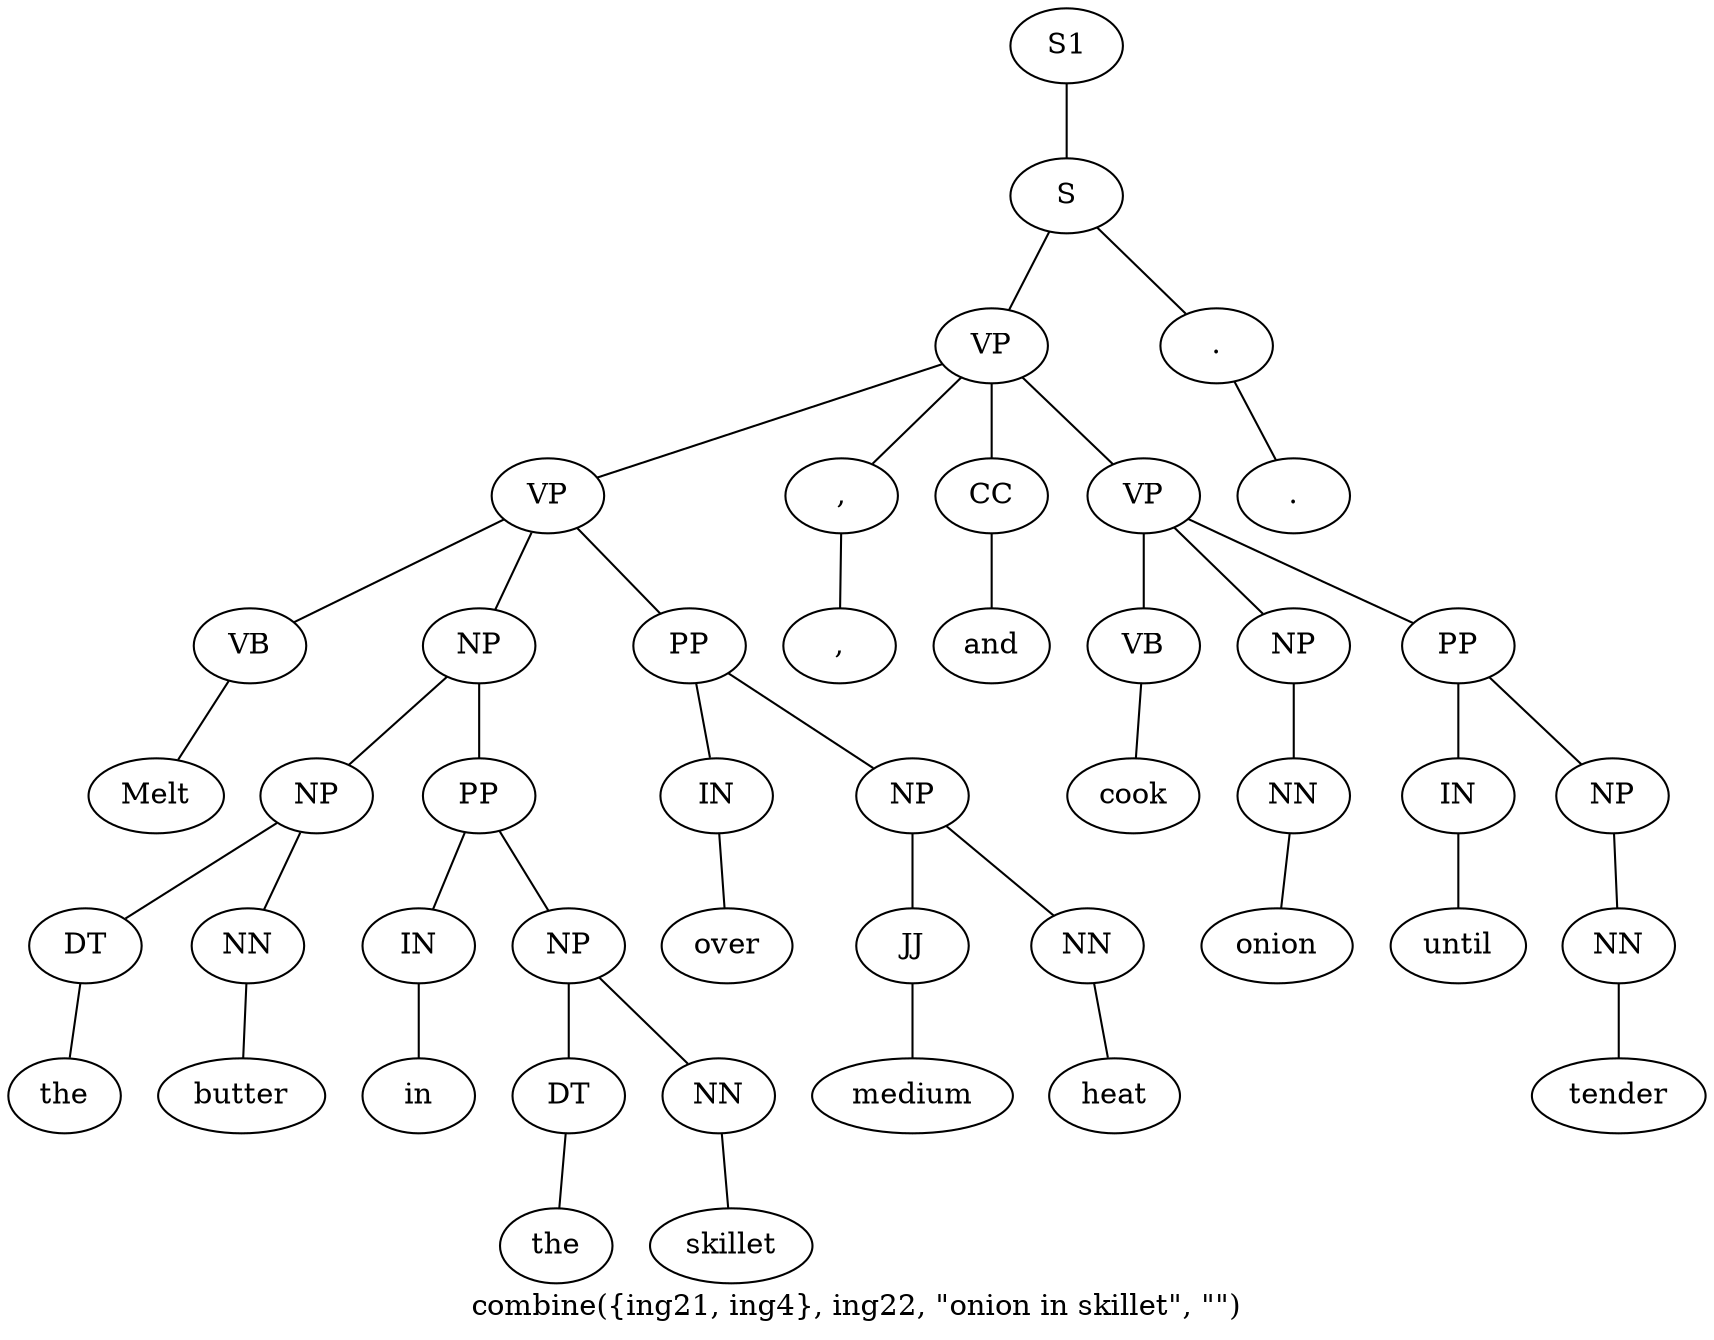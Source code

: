 graph SyntaxGraph {
	label = "combine({ing21, ing4}, ing22, \"onion in skillet\", \"\")";
	Node0 [label="S1"];
	Node1 [label="S"];
	Node2 [label="VP"];
	Node3 [label="VP"];
	Node4 [label="VB"];
	Node5 [label="Melt"];
	Node6 [label="NP"];
	Node7 [label="NP"];
	Node8 [label="DT"];
	Node9 [label="the"];
	Node10 [label="NN"];
	Node11 [label="butter"];
	Node12 [label="PP"];
	Node13 [label="IN"];
	Node14 [label="in"];
	Node15 [label="NP"];
	Node16 [label="DT"];
	Node17 [label="the"];
	Node18 [label="NN"];
	Node19 [label="skillet"];
	Node20 [label="PP"];
	Node21 [label="IN"];
	Node22 [label="over"];
	Node23 [label="NP"];
	Node24 [label="JJ"];
	Node25 [label="medium"];
	Node26 [label="NN"];
	Node27 [label="heat"];
	Node28 [label=","];
	Node29 [label=","];
	Node30 [label="CC"];
	Node31 [label="and"];
	Node32 [label="VP"];
	Node33 [label="VB"];
	Node34 [label="cook"];
	Node35 [label="NP"];
	Node36 [label="NN"];
	Node37 [label="onion"];
	Node38 [label="PP"];
	Node39 [label="IN"];
	Node40 [label="until"];
	Node41 [label="NP"];
	Node42 [label="NN"];
	Node43 [label="tender"];
	Node44 [label="."];
	Node45 [label="."];

	Node0 -- Node1;
	Node1 -- Node2;
	Node1 -- Node44;
	Node2 -- Node3;
	Node2 -- Node28;
	Node2 -- Node30;
	Node2 -- Node32;
	Node3 -- Node4;
	Node3 -- Node6;
	Node3 -- Node20;
	Node4 -- Node5;
	Node6 -- Node7;
	Node6 -- Node12;
	Node7 -- Node8;
	Node7 -- Node10;
	Node8 -- Node9;
	Node10 -- Node11;
	Node12 -- Node13;
	Node12 -- Node15;
	Node13 -- Node14;
	Node15 -- Node16;
	Node15 -- Node18;
	Node16 -- Node17;
	Node18 -- Node19;
	Node20 -- Node21;
	Node20 -- Node23;
	Node21 -- Node22;
	Node23 -- Node24;
	Node23 -- Node26;
	Node24 -- Node25;
	Node26 -- Node27;
	Node28 -- Node29;
	Node30 -- Node31;
	Node32 -- Node33;
	Node32 -- Node35;
	Node32 -- Node38;
	Node33 -- Node34;
	Node35 -- Node36;
	Node36 -- Node37;
	Node38 -- Node39;
	Node38 -- Node41;
	Node39 -- Node40;
	Node41 -- Node42;
	Node42 -- Node43;
	Node44 -- Node45;
}